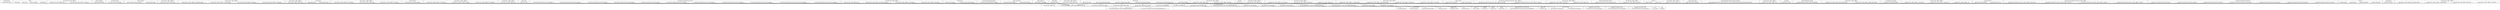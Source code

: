 digraph {
graph [overlap=false]
subgraph cluster_Catalyst_Dispatcher {
	label="Catalyst::Dispatcher";
	"Catalyst::Dispatcher::BUILD";
}
subgraph cluster_Catalyst {
	label="Catalyst";
	"Catalyst::stash";
	"Catalyst::finalize";
	"Catalyst::setup_finalize";
	"Catalyst::config";
}
subgraph cluster_MooseX_MethodAttributes_Role_AttrContainer {
	label="MooseX::MethodAttributes::Role::AttrContainer";
	"MooseX::MethodAttributes::Role::AttrContainer::MODIFY_CODE_ATTRIBUTES";
}
subgraph cluster_Moose_Meta_Class___ANON___SERIAL_25 {
	label="Moose::Meta::Class::__ANON__::SERIAL::25";
	"Moose::Meta::Class::__ANON__::SERIAL::25::_inline_tc_code";
	"Moose::Meta::Class::__ANON__::SERIAL::25::new";
}
subgraph cluster_Catalyst_DispatchType {
	label="Catalyst::DispatchType";
	"Catalyst::DispatchType::BUILD";
}
subgraph cluster_Text_Tradition_Collation {
	label="Text::Tradition::Collation";
	"Text::Tradition::Collation::get_relationship";
}
subgraph cluster_KiokuX_Model {
	label="KiokuX::Model";
	"KiokuX::Model::store";
}
subgraph cluster_Catalyst_Component {
	label="Catalyst::Component";
	"Catalyst::Component::BUILD";
	"Catalyst::Component::catalyst_component_name";
}
subgraph cluster_Moose_Meta_Class___ANON___SERIAL_32 {
	label="Moose::Meta::Class::__ANON__::SERIAL::32";
	"Moose::Meta::Class::__ANON__::SERIAL::32::new";
}
subgraph cluster_Moose_Meta_Class___ANON___SERIAL_23 {
	label="Moose::Meta::Class::__ANON__::SERIAL::23";
	"Moose::Meta::Class::__ANON__::SERIAL::23::_canonicalize_handles";
	"Moose::Meta::Class::__ANON__::SERIAL::23::_make_delegation_method";
	"Moose::Meta::Class::__ANON__::SERIAL::23::install_accessors";
	"Moose::Meta::Class::__ANON__::SERIAL::23::_process_options";
}
subgraph cluster_Moose_Meta_Class___ANON___SERIAL_22 {
	label="Moose::Meta::Class::__ANON__::SERIAL::22";
	"Moose::Meta::Class::__ANON__::SERIAL::22::new";
}
subgraph cluster_Catalyst_Request {
	label="Catalyst::Request";
	"Catalyst::Request::parameters";
	"Catalyst::Request::BUILD";
}
subgraph cluster_Moose_Meta_Class___ANON___SERIAL_18 {
	label="Moose::Meta::Class::__ANON__::SERIAL::18";
	"Moose::Meta::Class::__ANON__::SERIAL::18::_inline_tc_code";
	"Moose::Meta::Class::__ANON__::SERIAL::18::new";
	"Moose::Meta::Class::__ANON__::SERIAL::18::_eval_environment";
}
subgraph cluster_Scalar_Util {
	label="Scalar::Util";
	"Scalar::Util::blessed";
}
subgraph cluster_Moose_Meta_Method {
	label="Moose::Meta::Method";
	"Moose::Meta::Method::_get_compatible_metaclass";
}
subgraph cluster_Moose_Meta_Class___ANON___SERIAL_30 {
	label="Moose::Meta::Class::__ANON__::SERIAL::30";
	"Moose::Meta::Class::__ANON__::SERIAL::30::_inline_BUILDALL";
	"Moose::Meta::Class::__ANON__::SERIAL::30::new_object";
	"Moose::Meta::Class::__ANON__::SERIAL::30::_eval_environment";
}
subgraph cluster_Class_MOP_Method {
	label="Class::MOP::Method";
	"Class::MOP::Method::body";
	"Class::MOP::Method::original_method";
	"Class::MOP::Method::wrap";
}
subgraph cluster_Moose_Meta_Role_Application_ToClass {
	label="Moose::Meta::Role::Application::ToClass";
	"Moose::Meta::Role::Application::ToClass::apply_methods";
}
subgraph cluster_Moose_Meta_Class___ANON___SERIAL_9 {
	label="Moose::Meta::Class::__ANON__::SERIAL::9";
	"Moose::Meta::Class::__ANON__::SERIAL::9::new";
}
subgraph cluster_Catalyst_Action {
	label="Catalyst::Action";
	"Catalyst::Action::BUILD";
}
subgraph cluster_Class_MOP_Class_Immutable_Moose_Meta_Class {
	label="Class::MOP::Class::Immutable::Moose::Meta::Class";
	"Class::MOP::Class::Immutable::Moose::Meta::Class::class_precedence_list";
	"Class::MOP::Class::Immutable::Moose::Meta::Class::calculate_all_roles_with_inheritance";
	"Class::MOP::Class::Immutable::Moose::Meta::Class::get_all_attributes";
	"Class::MOP::Class::Immutable::Moose::Meta::Class::get_meta_instance";
	"Class::MOP::Class::Immutable::Moose::Meta::Class::calculate_all_roles";
	"Class::MOP::Class::Immutable::Moose::Meta::Class::_method_map";
	"Class::MOP::Class::Immutable::Moose::Meta::Class::does_role";
	"Class::MOP::Class::Immutable::Moose::Meta::Class::is_immutable";
	"Class::MOP::Class::Immutable::Moose::Meta::Class::superclasses";
	"Class::MOP::Class::Immutable::Moose::Meta::Class::get_all_methods";
	"Class::MOP::Class::Immutable::Moose::Meta::Class::linearized_isa";
}
subgraph cluster_UNIVERSAL {
	label="UNIVERSAL";
	"UNIVERSAL::isa";
}
subgraph cluster_Moose_Meta_Class___ANON___SERIAL_20 {
	label="Moose::Meta::Class::__ANON__::SERIAL::20";
	"Moose::Meta::Class::__ANON__::SERIAL::20::_inline_tc_code";
	"Moose::Meta::Class::__ANON__::SERIAL::20::_eval_environment";
	"Moose::Meta::Class::__ANON__::SERIAL::20::_inline_check_argument_count";
	"Moose::Meta::Class::__ANON__::SERIAL::20::new";
}
subgraph cluster_Moose_Meta_Class {
	label="Moose::Meta::Class";
	"Moose::Meta::Class::new_object";
	"Moose::Meta::Class::_get_compatible_metaclass";
}
subgraph cluster_Text_Tradition_Collation_RelationshipStore {
	label="Text::Tradition::Collation::RelationshipStore";
	"Text::Tradition::Collation::RelationshipStore::add_reading";
}
subgraph cluster_Catalyst_ActionContainer {
	label="Catalyst::ActionContainer";
	"Catalyst::ActionContainer::BUILD";
	"Catalyst::ActionContainer::BUILDARGS";
}
subgraph cluster_Class_MOP_Class_ {
	label="Class::MOP::Class:";
	"Class::MOP::Class:::after";
	"Class::MOP::Class:::before";
	"Class::MOP::Class:::around";
}
subgraph cluster_warnings {
	label="warnings";
	"warnings::import";
}
subgraph cluster_Catalyst_Exception_Go {
	label="Catalyst::Exception::Go";
	"Catalyst::Exception::Go::BUILDARGS";
}
subgraph cluster_Catalyst_Engine {
	label="Catalyst::Engine";
	"Catalyst::Engine::BUILD";
}
subgraph cluster_Moose_Meta_Class___ANON___SERIAL_26 {
	label="Moose::Meta::Class::__ANON__::SERIAL::26";
	"Moose::Meta::Class::__ANON__::SERIAL::26::new";
}
subgraph cluster_Class_MOP_Class {
	label="Class::MOP::Class";
	"Class::MOP::Class::BEGIN@14";
	"Class::MOP::Class::add_around_method_modifier";
	"Class::MOP::Class::__ANON__[Class/MOP/Class.pm:1072]";
	"Class::MOP::Class::add_before_method_modifier";
	"Class::MOP::Class::add_after_method_modifier";
	"Class::MOP::Class::initialize";
}
subgraph cluster_Moose_Meta_Class___ANON___SERIAL_2 {
	label="Moose::Meta::Class::__ANON__::SERIAL::2";
	"Moose::Meta::Class::__ANON__::SERIAL::2::apply";
	"Moose::Meta::Class::__ANON__::SERIAL::2::apply_methods";
}
subgraph cluster_Moose_Role {
	label="Moose::Role";
	"Moose::Role::super";
}
subgraph cluster_Moose_Meta_Class___ANON___SERIAL_19 {
	label="Moose::Meta::Class::__ANON__::SERIAL::19";
	"Moose::Meta::Class::__ANON__::SERIAL::19::new";
}
subgraph cluster_Moose_Meta_Role_Application_ToRole {
	label="Moose::Meta::Role::Application::ToRole";
	"Moose::Meta::Role::Application::ToRole::apply_methods";
}
subgraph cluster_Moose_Meta_Class___ANON___SERIAL_10 {
	label="Moose::Meta::Class::__ANON__::SERIAL::10";
	"Moose::Meta::Class::__ANON__::SERIAL::10::new";
	"Moose::Meta::Class::__ANON__::SERIAL::10::_inline_tc_code";
	"Moose::Meta::Class::__ANON__::SERIAL::10::_eval_environment";
}
subgraph cluster_Moose_Meta_Class___ANON___SERIAL_17 {
	label="Moose::Meta::Class::__ANON__::SERIAL::17";
	"Moose::Meta::Class::__ANON__::SERIAL::17::_make_delegation_method";
	"Moose::Meta::Class::__ANON__::SERIAL::17::_canonicalize_handles";
	"Moose::Meta::Class::__ANON__::SERIAL::17::install_accessors";
	"Moose::Meta::Class::__ANON__::SERIAL::17::_process_options";
}
subgraph cluster_Class_MOP_Method_Wrapped {
	label="Class::MOP::Method::Wrapped";
	"Class::MOP::Method::Wrapped::wrap";
	"Class::MOP::Method::Wrapped::BEGIN@13";
	"Class::MOP::Method::Wrapped::BEGIN@11";
	"Class::MOP::Method::Wrapped::__ANON__[Class/MOP/Method/Wrapped.pm:162]";
	"Class::MOP::Method::Wrapped::add_after_modifier";
	"Class::MOP::Method::Wrapped::__ANON__[Class/MOP/Method/Wrapped.pm:51]";
	"Class::MOP::Method::Wrapped::_new";
	"Class::MOP::Method::Wrapped::__ANON__[Class/MOP/Method/Wrapped.pm:66]";
	"Class::MOP::Method::Wrapped::BEGIN@14";
	"Class::MOP::Method::Wrapped::__ANON__[Class/MOP/Method/Wrapped.pm:164]";
	"Class::MOP::Method::Wrapped::add_around_modifier";
	"Class::MOP::Method::Wrapped::BEGIN@10";
	"Class::MOP::Method::Wrapped::get_original_method";
	"Class::MOP::Method::Wrapped::__ANON__[Class/MOP/Method/Wrapped.pm:45]";
	"Class::MOP::Method::Wrapped::__ANON__[Class/MOP/Method/Wrapped.pm:71]";
	"Class::MOP::Method::Wrapped::BEGIN@16";
	"Class::MOP::Method::Wrapped::add_before_modifier";
	"Class::MOP::Method::Wrapped::BEGIN@3";
}
subgraph cluster_base {
	label="base";
	"base::import";
}
subgraph cluster_Exporter {
	label="Exporter";
	"Exporter::import";
}
subgraph cluster_Catalyst_Controller {
	label="Catalyst::Controller";
	"Catalyst::Controller::path_prefix";
	"Catalyst::Controller::action_namespace";
}
subgraph cluster_Class_MOP_Class_Immutable_Moose_Meta_Class___ANON___SERIAL_30 {
	label="Class::MOP::Class::Immutable::Moose::Meta::Class::__ANON__::SERIAL::30";
	"Class::MOP::Class::Immutable::Moose::Meta::Class::__ANON__::SERIAL::30::_method_map";
	"Class::MOP::Class::Immutable::Moose::Meta::Class::__ANON__::SERIAL::30::is_immutable";
}
subgraph cluster_Moose_Meta_Attribute {
	label="Moose::Meta::Attribute";
	"Moose::Meta::Attribute::_process_options";
	"Moose::Meta::Attribute::install_accessors";
}
subgraph cluster_Moose_Meta_Class___ANON___SERIAL_24 {
	label="Moose::Meta::Class::__ANON__::SERIAL::24";
	"Moose::Meta::Class::__ANON__::SERIAL::24::new";
	"Moose::Meta::Class::__ANON__::SERIAL::24::_inline_tc_code";
}
subgraph cluster_MooseX_Meta_TypeConstraint_Structured {
	label="MooseX::Meta::TypeConstraint::Structured";
	"MooseX::Meta::TypeConstraint::Structured::compile_type_constraint";
}
subgraph cluster_Moose_Meta_Class___ANON___SERIAL_3 {
	label="Moose::Meta::Class::__ANON__::SERIAL::3";
	"Moose::Meta::Class::__ANON__::SERIAL::3::apply_methods";
}
subgraph cluster_Catalyst_Log {
	label="Catalyst::Log";
	"Catalyst::Log::new";
	"Catalyst::Log::BUILD";
}
subgraph cluster_Moose_Meta_Class___ANON___SERIAL_12 {
	label="Moose::Meta::Class::__ANON__::SERIAL::12";
	"Moose::Meta::Class::__ANON__::SERIAL::12::new";
}
subgraph cluster_Catalyst_Exception_Detach {
	label="Catalyst::Exception::Detach";
	"Catalyst::Exception::Detach::BUILDARGS";
}
subgraph cluster_MooseX_MethodAttributes_Role_Meta_Method_MaybeWrapped {
	label="MooseX::MethodAttributes::Role::Meta::Method::MaybeWrapped";
	"MooseX::MethodAttributes::Role::Meta::Method::MaybeWrapped::__ANON__[MooseX/MethodAttributes/Role/Meta/Method/MaybeWrapped.pm:26]";
}
subgraph cluster_Moose_Meta_Class___ANON___SERIAL_21 {
	label="Moose::Meta::Class::__ANON__::SERIAL::21";
	"Moose::Meta::Class::__ANON__::SERIAL::21::new";
}
subgraph cluster_Text_Tradition {
	label="Text::Tradition";
	"Text::Tradition::add_witness";
}
subgraph cluster_MooseX_MethodAttributes_Inheritable {
	label="MooseX::MethodAttributes::Inheritable";
	"MooseX::MethodAttributes::Inheritable::MODIFY_CODE_ATTRIBUTES";
}
subgraph cluster_Moose_Meta_Class___ANON___SERIAL_5 {
	label="Moose::Meta::Class::__ANON__::SERIAL::5";
	"Moose::Meta::Class::__ANON__::SERIAL::5::add_before_method_modifier";
	"Moose::Meta::Class::__ANON__::SERIAL::5::add_around_method_modifier";
}
subgraph cluster_Text_Tradition_Collation_Reading {
	label="Text::Tradition::Collation::Reading";
	"Text::Tradition::Collation::Reading::BUILDARGS";
}
subgraph cluster_Moose_Meta_Class___ANON___SERIAL_11 {
	label="Moose::Meta::Class::__ANON__::SERIAL::11";
	"Moose::Meta::Class::__ANON__::SERIAL::11::new";
	"Moose::Meta::Class::__ANON__::SERIAL::11::_inline_tc_code";
	"Moose::Meta::Class::__ANON__::SERIAL::11::_eval_environment";
}
subgraph cluster_Catalyst_Plugin_Unicode_Encoding {
	label="Catalyst::Plugin::Unicode::Encoding";
	"Catalyst::Plugin::Unicode::Encoding::prepare_action";
}
subgraph cluster_Text_Tradition_Directory {
	label="Text::Tradition::Directory";
	"Text::Tradition::Directory::store";
	"Text::Tradition::Directory::BUILDARGS";
}
subgraph cluster_Class_MOP_Class_Immutable_Moose_Meta_Class___ANON___SERIAL_5 {
	label="Class::MOP::Class::Immutable::Moose::Meta::Class::__ANON__::SERIAL::5";
	"Class::MOP::Class::Immutable::Moose::Meta::Class::__ANON__::SERIAL::5::is_immutable";
	"Class::MOP::Class::Immutable::Moose::Meta::Class::__ANON__::SERIAL::5::_method_map";
	"Class::MOP::Class::Immutable::Moose::Meta::Class::__ANON__::SERIAL::5::linearized_isa";
	"Class::MOP::Class::Immutable::Moose::Meta::Class::__ANON__::SERIAL::5::get_meta_instance";
}
subgraph cluster_strict {
	label="strict";
	"strict::import";
}
subgraph cluster_Class_MOP_Class_Immutable_Class_MOP_Class {
	label="Class::MOP::Class::Immutable::Class::MOP::Class";
	"Class::MOP::Class::Immutable::Class::MOP::Class::_method_map";
	"Class::MOP::Class::Immutable::Class::MOP::Class::get_all_attributes";
	"Class::MOP::Class::Immutable::Class::MOP::Class::get_meta_instance";
	"Class::MOP::Class::Immutable::Class::MOP::Class::class_precedence_list";
	"Class::MOP::Class::Immutable::Class::MOP::Class::linearized_isa";
	"Class::MOP::Class::Immutable::Class::MOP::Class::is_immutable";
	"Class::MOP::Class::Immutable::Class::MOP::Class::superclasses";
}
subgraph cluster_stemmaweb {
	label="stemmaweb";
	"stemmaweb::dispatch";
	"stemmaweb::finalize";
	"stemmaweb::prepare_action";
	"stemmaweb::setup_finalize";
}
subgraph cluster_Catalyst_Response {
	label="Catalyst::Response";
	"Catalyst::Response::BUILD";
}
subgraph cluster_Moose_Meta_Class___ANON___SERIAL_8 {
	label="Moose::Meta::Class::__ANON__::SERIAL::8";
	"Moose::Meta::Class::__ANON__::SERIAL::8::_canonicalize_handles";
	"Moose::Meta::Class::__ANON__::SERIAL::8::_make_delegation_method";
	"Moose::Meta::Class::__ANON__::SERIAL::8::_process_options";
	"Moose::Meta::Class::__ANON__::SERIAL::8::install_accessors";
}
"Class::MOP::Method::Wrapped::wrap" -> "Class::MOP::Method::wrap";
"Class::MOP::Method::Wrapped::wrap" -> "Scalar::Util::blessed";
"Class::MOP::Method::Wrapped::__ANON__[Class/MOP/Method/Wrapped.pm:162]" -> "Class::MOP::Class:::around";
"Class::MOP::Class::add_after_method_modifier" -> "Class::MOP::Method::Wrapped::add_after_modifier";
"Class::MOP::Class::BEGIN@14" -> "Class::MOP::Method::Wrapped::BEGIN@14";
"Class::MOP::Class::BEGIN@14" -> "Class::MOP::Method::Wrapped::BEGIN@16";
"Class::MOP::Class::BEGIN@14" -> "Class::MOP::Method::Wrapped::BEGIN@3";
"Moose::Meta::Class::__ANON__::SERIAL::3::apply_methods" -> "Class::MOP::Method::Wrapped::__ANON__[Class/MOP/Method/Wrapped.pm:66]";
"Moose::Meta::Class::__ANON__::SERIAL::2::apply_methods" -> "Class::MOP::Method::Wrapped::__ANON__[Class/MOP/Method/Wrapped.pm:66]";
"Class::MOP::Method::Wrapped::__ANON__[Class/MOP/Method/Wrapped.pm:51]" -> "KiokuX::Model::store";
"Class::MOP::Method::Wrapped::__ANON__[Class/MOP/Method/Wrapped.pm:45]" -> "Class::MOP::Class:::before";
"Class::MOP::Method::Wrapped::__ANON__[Class/MOP/Method/Wrapped.pm:51]" -> "Class::MOP::Class:::before";
"Class::MOP::Method::Wrapped::__ANON__[Class/MOP/Method/Wrapped.pm:66]" -> "Moose::Meta::Role::Application::ToRole::apply_methods";
"Class::MOP::Method::Wrapped::add_around_modifier" -> "Class::MOP::Method::Wrapped::__ANON__[Class/MOP/Method/Wrapped.pm:71]";
"Class::MOP::Method::Wrapped::add_after_modifier" -> "Class::MOP::Method::Wrapped::__ANON__[Class/MOP/Method/Wrapped.pm:71]";
"Class::MOP::Method::Wrapped::wrap" -> "Class::MOP::Method::Wrapped::__ANON__[Class/MOP/Method/Wrapped.pm:71]";
"Class::MOP::Method::Wrapped::add_before_modifier" -> "Class::MOP::Method::Wrapped::__ANON__[Class/MOP/Method/Wrapped.pm:71]";
"Class::MOP::Class::add_before_method_modifier" -> "Class::MOP::Method::Wrapped::add_before_modifier";
"Class::MOP::Method::Wrapped::__ANON__[Class/MOP/Method/Wrapped.pm:51]" -> "Catalyst::setup_finalize";
"Class::MOP::Method::Wrapped::__ANON__[Class/MOP/Method/Wrapped.pm:51]" -> "MooseX::MethodAttributes::Role::AttrContainer::MODIFY_CODE_ATTRIBUTES";
"Class::MOP::Method::Wrapped::__ANON__[Class/MOP/Method/Wrapped.pm:51]" -> "Catalyst::finalize";
"Class::MOP::Class::BEGIN@14" -> "Class::MOP::Method::Wrapped::BEGIN@13";
"Class::MOP::Method::Wrapped::BEGIN@10" -> "strict::import";
"Class::MOP::Method::Wrapped::__ANON__[Class/MOP/Method/Wrapped.pm:51]" -> "Moose::Meta::Attribute::_process_options";
"Class::MOP::Method::Wrapped::add_around_modifier" -> "Class::MOP::Method::Wrapped::__ANON__[Class/MOP/Method/Wrapped.pm:164]";
"Class::MOP::Class::__ANON__[Class/MOP/Class.pm:1072]" -> "Class::MOP::Method::Wrapped::wrap";
"Moose::Role::super" -> "Class::MOP::Method::Wrapped::wrap";
"Class::MOP::Class::BEGIN@14" -> "Class::MOP::Method::Wrapped::BEGIN@11";
"Class::MOP::Method::Wrapped::wrap" -> "Class::MOP::Method::body";
"Class::MOP::Method::Wrapped::BEGIN@14" -> "Exporter::import";
"Class::MOP::Method::Wrapped::BEGIN@13" -> "Exporter::import";
"Class::MOP::Method::Wrapped::__ANON__[Class/MOP/Method/Wrapped.pm:51]" -> "Catalyst::Plugin::Unicode::Encoding::prepare_action";
"Class::MOP::Method::Wrapped::BEGIN@16" -> "base::import";
"Class::MOP::Method::Wrapped::BEGIN@11" -> "warnings::import";
"Class::MOP::Method::Wrapped::_new" -> "Moose::Meta::Class::new_object";
"Class::MOP::Method::Wrapped::_new" -> "Class::MOP::Class::initialize";
"Class::MOP::Method::wrap" -> "Class::MOP::Method::Wrapped::_new";
"Class::MOP::Method::Wrapped::get_original_method" -> "Class::MOP::Method::original_method";
"Class::MOP::Class:::around" -> "Class::MOP::Method::Wrapped::get_original_method";
"MooseX::MethodAttributes::Role::Meta::Method::MaybeWrapped::__ANON__[MooseX/MethodAttributes/Role/Meta/Method/MaybeWrapped.pm:26]" -> "Class::MOP::Method::Wrapped::get_original_method";
"Moose::Meta::Class::__ANON__::SERIAL::23::install_accessors" -> "Class::MOP::Method::Wrapped::__ANON__[Class/MOP/Method/Wrapped.pm:45]";
"Moose::Meta::Class::__ANON__::SERIAL::17::install_accessors" -> "Class::MOP::Method::Wrapped::__ANON__[Class/MOP/Method/Wrapped.pm:45]";
"Moose::Meta::Class::__ANON__::SERIAL::8::install_accessors" -> "Class::MOP::Method::Wrapped::__ANON__[Class/MOP/Method/Wrapped.pm:45]";
"Class::MOP::Method::Wrapped::wrap" -> "UNIVERSAL::isa";
"Class::MOP::Method::Wrapped::__ANON__[Class/MOP/Method/Wrapped.pm:45]" -> "Class::MOP::Class:::after";
"Class::MOP::Method::Wrapped::__ANON__[Class/MOP/Method/Wrapped.pm:66]" -> "Class::MOP::Class:::after";
"Moose::Meta::Class::__ANON__::SERIAL::11::new" -> "Class::MOP::Method::Wrapped::__ANON__[Class/MOP/Method/Wrapped.pm:162]";
"Class::MOP::Class::Immutable::Moose::Meta::Class::__ANON__::SERIAL::5::linearized_isa" -> "Class::MOP::Method::Wrapped::__ANON__[Class/MOP/Method/Wrapped.pm:162]";
"Class::MOP::Class::Immutable::Class::MOP::Class::is_immutable" -> "Class::MOP::Method::Wrapped::__ANON__[Class/MOP/Method/Wrapped.pm:162]";
"Class::MOP::Class::Immutable::Moose::Meta::Class::calculate_all_roles" -> "Class::MOP::Method::Wrapped::__ANON__[Class/MOP/Method/Wrapped.pm:162]";
"Moose::Meta::Class::__ANON__::SERIAL::18::_inline_tc_code" -> "Class::MOP::Method::Wrapped::__ANON__[Class/MOP/Method/Wrapped.pm:162]";
"Class::MOP::Class::Immutable::Class::MOP::Class::class_precedence_list" -> "Class::MOP::Method::Wrapped::__ANON__[Class/MOP/Method/Wrapped.pm:162]";
"Class::MOP::Class::Immutable::Class::MOP::Class::linearized_isa" -> "Class::MOP::Method::Wrapped::__ANON__[Class/MOP/Method/Wrapped.pm:162]";
"Moose::Meta::Class::__ANON__::SERIAL::21::new" -> "Class::MOP::Method::Wrapped::__ANON__[Class/MOP/Method/Wrapped.pm:162]";
"Moose::Meta::Class::_get_compatible_metaclass" -> "Class::MOP::Method::Wrapped::__ANON__[Class/MOP/Method/Wrapped.pm:162]";
"Catalyst::Log::new" -> "Class::MOP::Method::Wrapped::__ANON__[Class/MOP/Method/Wrapped.pm:162]";
"Class::MOP::Class::Immutable::Moose::Meta::Class::get_all_methods" -> "Class::MOP::Method::Wrapped::__ANON__[Class/MOP/Method/Wrapped.pm:162]";
"Catalyst::Exception::Go::BUILDARGS" -> "Class::MOP::Method::Wrapped::__ANON__[Class/MOP/Method/Wrapped.pm:162]";
"Text::Tradition::Collation::Reading::BUILDARGS" -> "Class::MOP::Method::Wrapped::__ANON__[Class/MOP/Method/Wrapped.pm:162]";
"Moose::Meta::Class::__ANON__::SERIAL::2::apply" -> "Class::MOP::Method::Wrapped::__ANON__[Class/MOP/Method/Wrapped.pm:162]";
"Moose::Meta::Class::__ANON__::SERIAL::30::new_object" -> "Class::MOP::Method::Wrapped::__ANON__[Class/MOP/Method/Wrapped.pm:162]";
"Class::MOP::Class::Immutable::Moose::Meta::Class::get_all_attributes" -> "Class::MOP::Method::Wrapped::__ANON__[Class/MOP/Method/Wrapped.pm:162]";
"Catalyst::ActionContainer::BUILDARGS" -> "Class::MOP::Method::Wrapped::__ANON__[Class/MOP/Method/Wrapped.pm:162]";
"Catalyst::Action::BUILD" -> "Class::MOP::Method::Wrapped::__ANON__[Class/MOP/Method/Wrapped.pm:162]";
"Catalyst::Dispatcher::BUILD" -> "Class::MOP::Method::Wrapped::__ANON__[Class/MOP/Method/Wrapped.pm:162]";
"Moose::Meta::Class::__ANON__::SERIAL::5::add_around_method_modifier" -> "Class::MOP::Method::Wrapped::__ANON__[Class/MOP/Method/Wrapped.pm:162]";
"Moose::Meta::Class::__ANON__::SERIAL::30::_inline_BUILDALL" -> "Class::MOP::Method::Wrapped::__ANON__[Class/MOP/Method/Wrapped.pm:162]";
"stemmaweb::dispatch" -> "Class::MOP::Method::Wrapped::__ANON__[Class/MOP/Method/Wrapped.pm:162]";
"Catalyst::Exception::Detach::BUILDARGS" -> "Class::MOP::Method::Wrapped::__ANON__[Class/MOP/Method/Wrapped.pm:162]";
"Catalyst::Component::BUILD" -> "Class::MOP::Method::Wrapped::__ANON__[Class/MOP/Method/Wrapped.pm:162]";
"Catalyst::DispatchType::BUILD" -> "Class::MOP::Method::Wrapped::__ANON__[Class/MOP/Method/Wrapped.pm:162]";
"Class::MOP::Class::Immutable::Moose::Meta::Class::superclasses" -> "Class::MOP::Method::Wrapped::__ANON__[Class/MOP/Method/Wrapped.pm:162]";
"Catalyst::Engine::BUILD" -> "Class::MOP::Method::Wrapped::__ANON__[Class/MOP/Method/Wrapped.pm:162]";
"Text::Tradition::add_witness" -> "Class::MOP::Method::Wrapped::__ANON__[Class/MOP/Method/Wrapped.pm:162]";
"Catalyst::Response::BUILD" -> "Class::MOP::Method::Wrapped::__ANON__[Class/MOP/Method/Wrapped.pm:162]";
"Moose::Meta::Class::__ANON__::SERIAL::10::_eval_environment" -> "Class::MOP::Method::Wrapped::__ANON__[Class/MOP/Method/Wrapped.pm:162]";
"Moose::Meta::Class::__ANON__::SERIAL::26::new" -> "Class::MOP::Method::Wrapped::__ANON__[Class/MOP/Method/Wrapped.pm:162]";
"Catalyst::stash" -> "Class::MOP::Method::Wrapped::__ANON__[Class/MOP/Method/Wrapped.pm:162]";
"Class::MOP::Class::Immutable::Class::MOP::Class::get_meta_instance" -> "Class::MOP::Method::Wrapped::__ANON__[Class/MOP/Method/Wrapped.pm:162]";
"Class::MOP::Class::Immutable::Moose::Meta::Class::class_precedence_list" -> "Class::MOP::Method::Wrapped::__ANON__[Class/MOP/Method/Wrapped.pm:162]";
"Moose::Meta::Class::__ANON__::SERIAL::18::new" -> "Class::MOP::Method::Wrapped::__ANON__[Class/MOP/Method/Wrapped.pm:162]";
"Text::Tradition::Directory::BUILDARGS" -> "Class::MOP::Method::Wrapped::__ANON__[Class/MOP/Method/Wrapped.pm:162]";
"Moose::Meta::Class::__ANON__::SERIAL::18::_eval_environment" -> "Class::MOP::Method::Wrapped::__ANON__[Class/MOP/Method/Wrapped.pm:162]";
"Class::MOP::Class::Immutable::Moose::Meta::Class::_method_map" -> "Class::MOP::Method::Wrapped::__ANON__[Class/MOP/Method/Wrapped.pm:162]";
"Class::MOP::Class::Immutable::Moose::Meta::Class::__ANON__::SERIAL::5::is_immutable" -> "Class::MOP::Method::Wrapped::__ANON__[Class/MOP/Method/Wrapped.pm:162]";
"Moose::Meta::Class::__ANON__::SERIAL::25::_inline_tc_code" -> "Class::MOP::Method::Wrapped::__ANON__[Class/MOP/Method/Wrapped.pm:162]";
"Class::MOP::Class::Immutable::Moose::Meta::Class::__ANON__::SERIAL::5::_method_map" -> "Class::MOP::Method::Wrapped::__ANON__[Class/MOP/Method/Wrapped.pm:162]";
"Moose::Meta::Class::__ANON__::SERIAL::24::_inline_tc_code" -> "Class::MOP::Method::Wrapped::__ANON__[Class/MOP/Method/Wrapped.pm:162]";
"Moose::Meta::Class::__ANON__::SERIAL::17::_make_delegation_method" -> "Class::MOP::Method::Wrapped::__ANON__[Class/MOP/Method/Wrapped.pm:162]";
"Class::MOP::Class::Immutable::Moose::Meta::Class::__ANON__::SERIAL::30::_method_map" -> "Class::MOP::Method::Wrapped::__ANON__[Class/MOP/Method/Wrapped.pm:162]";
"Class::MOP::Class::Immutable::Moose::Meta::Class::get_meta_instance" -> "Class::MOP::Method::Wrapped::__ANON__[Class/MOP/Method/Wrapped.pm:162]";
"Moose::Meta::Class::__ANON__::SERIAL::25::new" -> "Class::MOP::Method::Wrapped::__ANON__[Class/MOP/Method/Wrapped.pm:162]";
"Moose::Meta::Class::__ANON__::SERIAL::20::new" -> "Class::MOP::Method::Wrapped::__ANON__[Class/MOP/Method/Wrapped.pm:162]";
"Class::MOP::Class::Immutable::Moose::Meta::Class::does_role" -> "Class::MOP::Method::Wrapped::__ANON__[Class/MOP/Method/Wrapped.pm:162]";
"Text::Tradition::Collation::get_relationship" -> "Class::MOP::Method::Wrapped::__ANON__[Class/MOP/Method/Wrapped.pm:162]";
"Catalyst::Request::BUILD" -> "Class::MOP::Method::Wrapped::__ANON__[Class/MOP/Method/Wrapped.pm:162]";
"Moose::Meta::Class::__ANON__::SERIAL::8::_canonicalize_handles" -> "Class::MOP::Method::Wrapped::__ANON__[Class/MOP/Method/Wrapped.pm:162]";
"Moose::Meta::Class::__ANON__::SERIAL::9::new" -> "Class::MOP::Method::Wrapped::__ANON__[Class/MOP/Method/Wrapped.pm:162]";
"Catalyst::Request::parameters" -> "Class::MOP::Method::Wrapped::__ANON__[Class/MOP/Method/Wrapped.pm:162]";
"Moose::Meta::Class::__ANON__::SERIAL::10::_inline_tc_code" -> "Class::MOP::Method::Wrapped::__ANON__[Class/MOP/Method/Wrapped.pm:162]";
"Moose::Meta::Class::__ANON__::SERIAL::12::new" -> "Class::MOP::Method::Wrapped::__ANON__[Class/MOP/Method/Wrapped.pm:162]";
"Moose::Meta::Class::__ANON__::SERIAL::24::new" -> "Class::MOP::Method::Wrapped::__ANON__[Class/MOP/Method/Wrapped.pm:162]";
"Moose::Meta::Class::__ANON__::SERIAL::17::_canonicalize_handles" -> "Class::MOP::Method::Wrapped::__ANON__[Class/MOP/Method/Wrapped.pm:162]";
"Moose::Meta::Class::__ANON__::SERIAL::20::_inline_check_argument_count" -> "Class::MOP::Method::Wrapped::__ANON__[Class/MOP/Method/Wrapped.pm:162]";
"Moose::Meta::Class::__ANON__::SERIAL::30::_eval_environment" -> "Class::MOP::Method::Wrapped::__ANON__[Class/MOP/Method/Wrapped.pm:162]";
"Catalyst::ActionContainer::BUILD" -> "Class::MOP::Method::Wrapped::__ANON__[Class/MOP/Method/Wrapped.pm:162]";
"Moose::Meta::Class::__ANON__::SERIAL::20::_inline_tc_code" -> "Class::MOP::Method::Wrapped::__ANON__[Class/MOP/Method/Wrapped.pm:162]";
"Moose::Meta::Method::_get_compatible_metaclass" -> "Class::MOP::Method::Wrapped::__ANON__[Class/MOP/Method/Wrapped.pm:162]";
"Class::MOP::Class::Immutable::Moose::Meta::Class::__ANON__::SERIAL::5::get_meta_instance" -> "Class::MOP::Method::Wrapped::__ANON__[Class/MOP/Method/Wrapped.pm:162]";
"Text::Tradition::Collation::RelationshipStore::add_reading" -> "Class::MOP::Method::Wrapped::__ANON__[Class/MOP/Method/Wrapped.pm:162]";
"Moose::Meta::Class::__ANON__::SERIAL::11::_eval_environment" -> "Class::MOP::Method::Wrapped::__ANON__[Class/MOP/Method/Wrapped.pm:162]";
"Moose::Meta::Class::__ANON__::SERIAL::20::_eval_environment" -> "Class::MOP::Method::Wrapped::__ANON__[Class/MOP/Method/Wrapped.pm:162]";
"Moose::Meta::Class::__ANON__::SERIAL::32::new" -> "Class::MOP::Method::Wrapped::__ANON__[Class/MOP/Method/Wrapped.pm:162]";
"Catalyst::Controller::path_prefix" -> "Class::MOP::Method::Wrapped::__ANON__[Class/MOP/Method/Wrapped.pm:162]";
"Class::MOP::Class::Immutable::Moose::Meta::Class::is_immutable" -> "Class::MOP::Method::Wrapped::__ANON__[Class/MOP/Method/Wrapped.pm:162]";
"Catalyst::Controller::action_namespace" -> "Class::MOP::Method::Wrapped::__ANON__[Class/MOP/Method/Wrapped.pm:162]";
"Catalyst::Log::BUILD" -> "Class::MOP::Method::Wrapped::__ANON__[Class/MOP/Method/Wrapped.pm:162]";
"Class::MOP::Class::Immutable::Moose::Meta::Class::linearized_isa" -> "Class::MOP::Method::Wrapped::__ANON__[Class/MOP/Method/Wrapped.pm:162]";
"Class::MOP::Class::Immutable::Moose::Meta::Class::__ANON__::SERIAL::30::is_immutable" -> "Class::MOP::Method::Wrapped::__ANON__[Class/MOP/Method/Wrapped.pm:162]";
"Moose::Meta::Class::__ANON__::SERIAL::23::_make_delegation_method" -> "Class::MOP::Method::Wrapped::__ANON__[Class/MOP/Method/Wrapped.pm:162]";
"Moose::Meta::Class::__ANON__::SERIAL::5::add_before_method_modifier" -> "Class::MOP::Method::Wrapped::__ANON__[Class/MOP/Method/Wrapped.pm:162]";
"Class::MOP::Class::Immutable::Moose::Meta::Class::calculate_all_roles_with_inheritance" -> "Class::MOP::Method::Wrapped::__ANON__[Class/MOP/Method/Wrapped.pm:162]";
"Class::MOP::Class::Immutable::Class::MOP::Class::superclasses" -> "Class::MOP::Method::Wrapped::__ANON__[Class/MOP/Method/Wrapped.pm:162]";
"Catalyst::Component::catalyst_component_name" -> "Class::MOP::Method::Wrapped::__ANON__[Class/MOP/Method/Wrapped.pm:162]";
"Moose::Meta::Class::__ANON__::SERIAL::11::_inline_tc_code" -> "Class::MOP::Method::Wrapped::__ANON__[Class/MOP/Method/Wrapped.pm:162]";
"Catalyst::config" -> "Class::MOP::Method::Wrapped::__ANON__[Class/MOP/Method/Wrapped.pm:162]";
"Class::MOP::Class::Immutable::Class::MOP::Class::_method_map" -> "Class::MOP::Method::Wrapped::__ANON__[Class/MOP/Method/Wrapped.pm:162]";
"Moose::Meta::Class::__ANON__::SERIAL::23::_canonicalize_handles" -> "Class::MOP::Method::Wrapped::__ANON__[Class/MOP/Method/Wrapped.pm:162]";
"Class::MOP::Class::Immutable::Class::MOP::Class::get_all_attributes" -> "Class::MOP::Method::Wrapped::__ANON__[Class/MOP/Method/Wrapped.pm:162]";
"Moose::Meta::Class::__ANON__::SERIAL::10::new" -> "Class::MOP::Method::Wrapped::__ANON__[Class/MOP/Method/Wrapped.pm:162]";
"Moose::Meta::Class::__ANON__::SERIAL::8::_make_delegation_method" -> "Class::MOP::Method::Wrapped::__ANON__[Class/MOP/Method/Wrapped.pm:162]";
"Moose::Meta::Class::__ANON__::SERIAL::19::new" -> "Class::MOP::Method::Wrapped::__ANON__[Class/MOP/Method/Wrapped.pm:162]";
"Moose::Meta::Class::__ANON__::SERIAL::22::new" -> "Class::MOP::Method::Wrapped::__ANON__[Class/MOP/Method/Wrapped.pm:162]";
"MooseX::Meta::TypeConstraint::Structured::compile_type_constraint" -> "Class::MOP::Method::Wrapped::__ANON__[Class/MOP/Method/Wrapped.pm:162]";
"Class::MOP::Class::add_around_method_modifier" -> "Class::MOP::Method::Wrapped::add_around_modifier";
"Class::MOP::Class::BEGIN@14" -> "Class::MOP::Method::Wrapped::BEGIN@10";
"MooseX::MethodAttributes::Inheritable::MODIFY_CODE_ATTRIBUTES" -> "Class::MOP::Method::Wrapped::__ANON__[Class/MOP/Method/Wrapped.pm:51]";
"stemmaweb::setup_finalize" -> "Class::MOP::Method::Wrapped::__ANON__[Class/MOP/Method/Wrapped.pm:51]";
"Moose::Meta::Class::__ANON__::SERIAL::23::_process_options" -> "Class::MOP::Method::Wrapped::__ANON__[Class/MOP/Method/Wrapped.pm:51]";
"stemmaweb::finalize" -> "Class::MOP::Method::Wrapped::__ANON__[Class/MOP/Method/Wrapped.pm:51]";
"Text::Tradition::Directory::store" -> "Class::MOP::Method::Wrapped::__ANON__[Class/MOP/Method/Wrapped.pm:51]";
"stemmaweb::prepare_action" -> "Class::MOP::Method::Wrapped::__ANON__[Class/MOP/Method/Wrapped.pm:51]";
"Moose::Meta::Class::__ANON__::SERIAL::8::_process_options" -> "Class::MOP::Method::Wrapped::__ANON__[Class/MOP/Method/Wrapped.pm:51]";
"Moose::Meta::Class::__ANON__::SERIAL::17::_process_options" -> "Class::MOP::Method::Wrapped::__ANON__[Class/MOP/Method/Wrapped.pm:51]";
"Class::MOP::Method::Wrapped::__ANON__[Class/MOP/Method/Wrapped.pm:66]" -> "Moose::Meta::Role::Application::ToClass::apply_methods";
"Class::MOP::Method::Wrapped::__ANON__[Class/MOP/Method/Wrapped.pm:45]" -> "Moose::Meta::Attribute::install_accessors";
}
